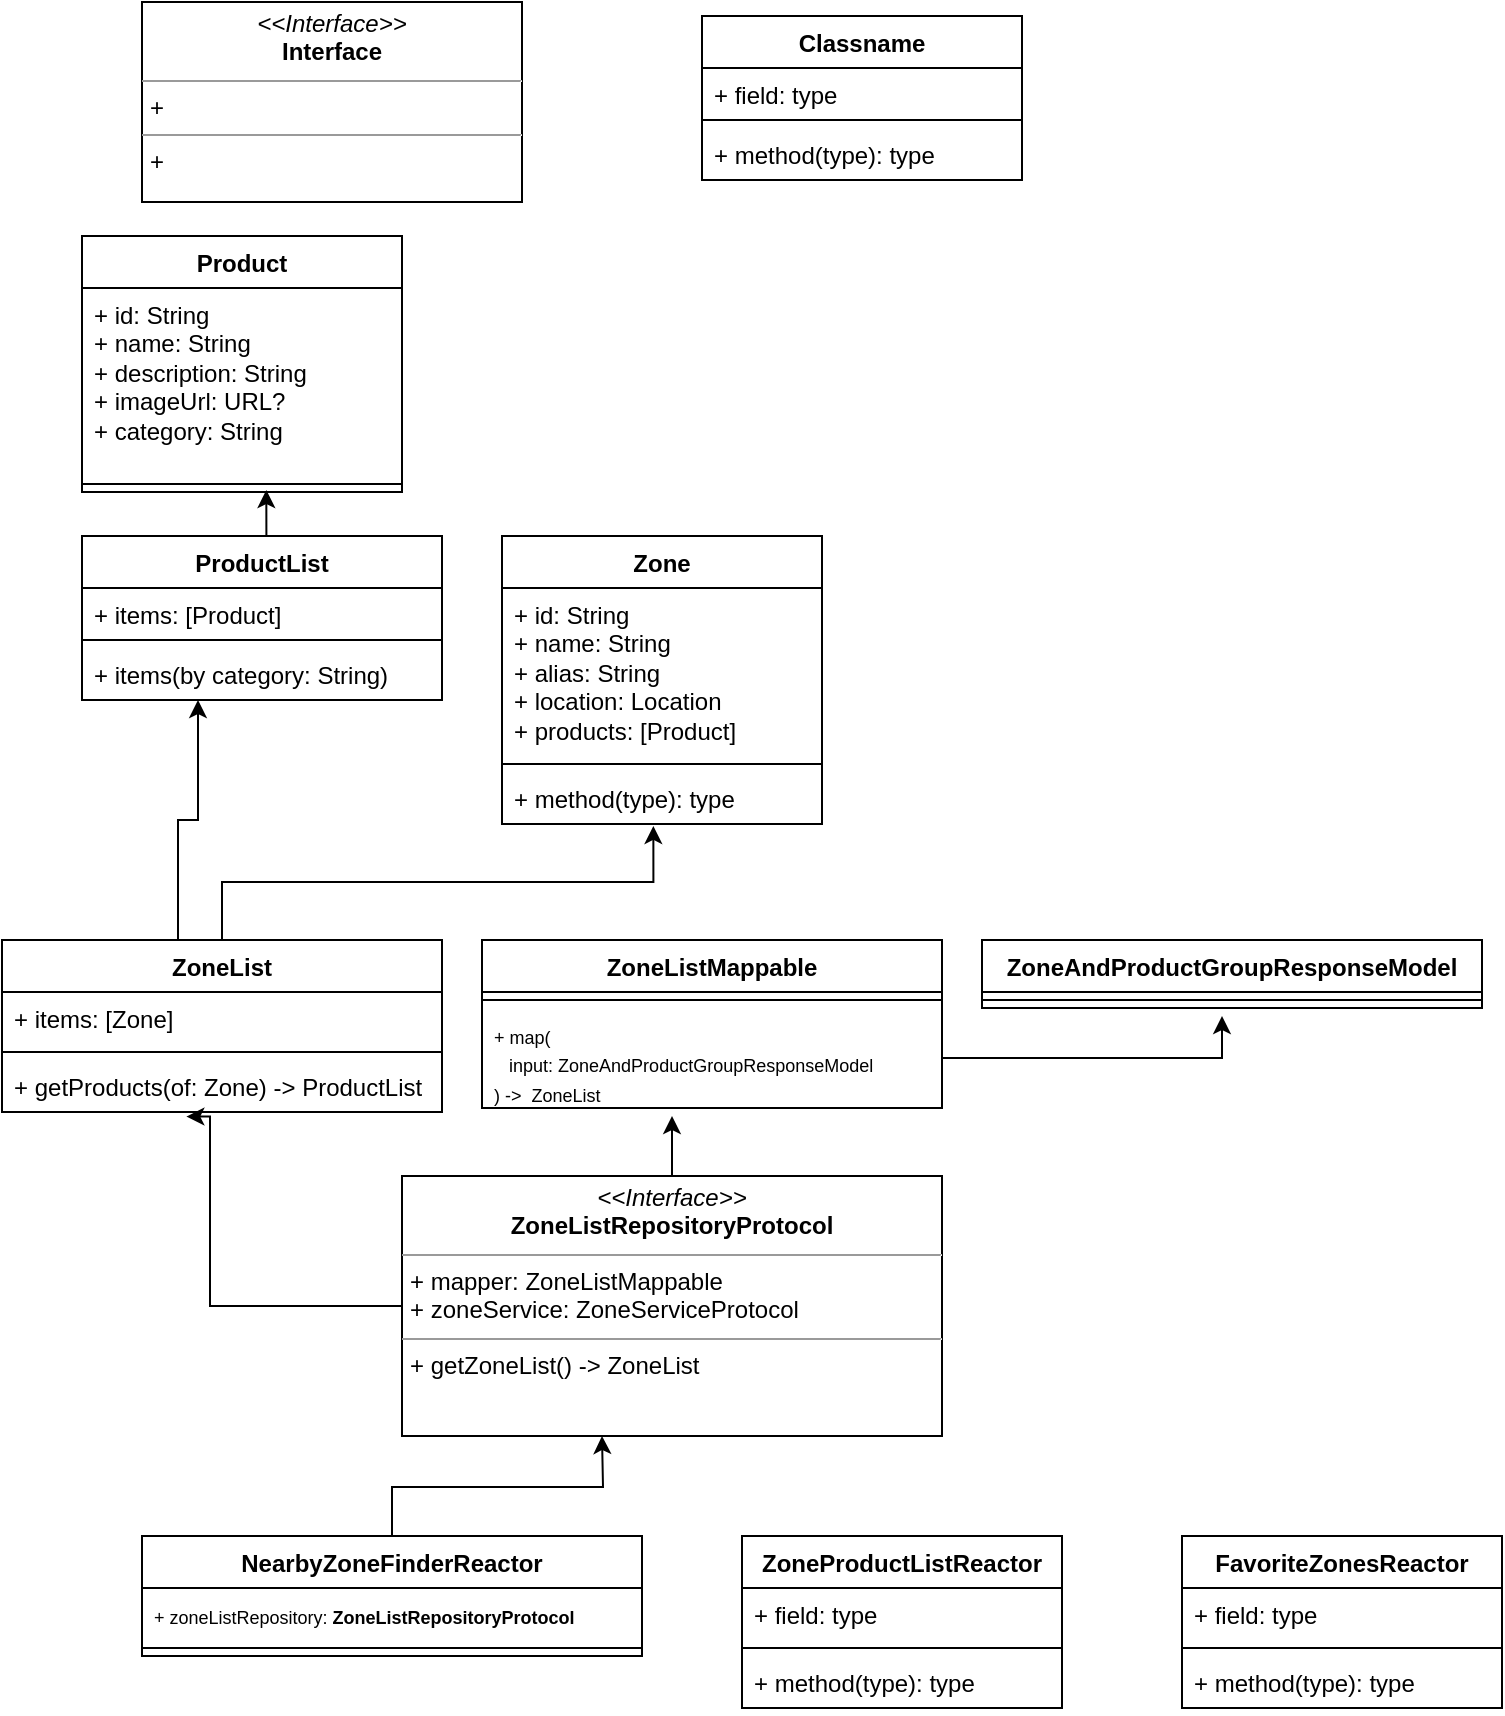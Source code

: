 <mxfile version="22.0.4" type="github">
  <diagram id="C5RBs43oDa-KdzZeNtuy" name="Class">
    <mxGraphModel dx="867" dy="1753" grid="1" gridSize="10" guides="1" tooltips="1" connect="1" arrows="1" fold="1" page="1" pageScale="1" pageWidth="827" pageHeight="1169" math="0" shadow="0">
      <root>
        <mxCell id="WIyWlLk6GJQsqaUBKTNV-0" />
        <mxCell id="WIyWlLk6GJQsqaUBKTNV-1" parent="WIyWlLk6GJQsqaUBKTNV-0" />
        <mxCell id="mL3Gv7UYM2EhH2xch4jW-1" value="&lt;p style=&quot;margin:0px;margin-top:4px;text-align:center;&quot;&gt;&lt;i&gt;&amp;lt;&amp;lt;Interface&amp;gt;&amp;gt;&lt;/i&gt;&lt;br&gt;&lt;b&gt;Interface&lt;/b&gt;&lt;/p&gt;&lt;hr size=&quot;1&quot;&gt;&lt;p style=&quot;margin:0px;margin-left:4px;&quot;&gt;+&amp;nbsp;&lt;br&gt;&lt;/p&gt;&lt;hr size=&quot;1&quot;&gt;&lt;p style=&quot;margin:0px;margin-left:4px;&quot;&gt;+&amp;nbsp;&lt;br&gt;&lt;/p&gt;" style="verticalAlign=top;align=left;overflow=fill;fontSize=12;fontFamily=Helvetica;html=1;whiteSpace=wrap;" vertex="1" parent="WIyWlLk6GJQsqaUBKTNV-1">
          <mxGeometry x="100" y="-307" width="190" height="100" as="geometry" />
        </mxCell>
        <mxCell id="mL3Gv7UYM2EhH2xch4jW-2" value="Classname" style="swimlane;fontStyle=1;align=center;verticalAlign=top;childLayout=stackLayout;horizontal=1;startSize=26;horizontalStack=0;resizeParent=1;resizeParentMax=0;resizeLast=0;collapsible=1;marginBottom=0;whiteSpace=wrap;html=1;" vertex="1" parent="WIyWlLk6GJQsqaUBKTNV-1">
          <mxGeometry x="380" y="-300" width="160" height="82" as="geometry" />
        </mxCell>
        <mxCell id="mL3Gv7UYM2EhH2xch4jW-3" value="+ field: type" style="text;strokeColor=none;fillColor=none;align=left;verticalAlign=top;spacingLeft=4;spacingRight=4;overflow=hidden;rotatable=0;points=[[0,0.5],[1,0.5]];portConstraint=eastwest;whiteSpace=wrap;html=1;" vertex="1" parent="mL3Gv7UYM2EhH2xch4jW-2">
          <mxGeometry y="26" width="160" height="22" as="geometry" />
        </mxCell>
        <mxCell id="mL3Gv7UYM2EhH2xch4jW-4" value="" style="line;strokeWidth=1;fillColor=none;align=left;verticalAlign=middle;spacingTop=-1;spacingLeft=3;spacingRight=3;rotatable=0;labelPosition=right;points=[];portConstraint=eastwest;strokeColor=inherit;" vertex="1" parent="mL3Gv7UYM2EhH2xch4jW-2">
          <mxGeometry y="48" width="160" height="8" as="geometry" />
        </mxCell>
        <mxCell id="mL3Gv7UYM2EhH2xch4jW-5" value="+ method(type): type" style="text;strokeColor=none;fillColor=none;align=left;verticalAlign=top;spacingLeft=4;spacingRight=4;overflow=hidden;rotatable=0;points=[[0,0.5],[1,0.5]];portConstraint=eastwest;whiteSpace=wrap;html=1;" vertex="1" parent="mL3Gv7UYM2EhH2xch4jW-2">
          <mxGeometry y="56" width="160" height="26" as="geometry" />
        </mxCell>
        <mxCell id="mL3Gv7UYM2EhH2xch4jW-40" style="edgeStyle=orthogonalEdgeStyle;rounded=0;orthogonalLoop=1;jettySize=auto;html=1;" edge="1" parent="WIyWlLk6GJQsqaUBKTNV-1" source="mL3Gv7UYM2EhH2xch4jW-6">
          <mxGeometry relative="1" as="geometry">
            <mxPoint x="330" y="410" as="targetPoint" />
          </mxGeometry>
        </mxCell>
        <mxCell id="mL3Gv7UYM2EhH2xch4jW-6" value="NearbyZoneFinderReactor" style="swimlane;fontStyle=1;align=center;verticalAlign=top;childLayout=stackLayout;horizontal=1;startSize=26;horizontalStack=0;resizeParent=1;resizeParentMax=0;resizeLast=0;collapsible=1;marginBottom=0;whiteSpace=wrap;html=1;" vertex="1" parent="WIyWlLk6GJQsqaUBKTNV-1">
          <mxGeometry x="100" y="460" width="250" height="60" as="geometry" />
        </mxCell>
        <mxCell id="mL3Gv7UYM2EhH2xch4jW-7" value="&lt;font style=&quot;font-size: 9px;&quot;&gt;+ zoneListRepository:&amp;nbsp;&lt;b style=&quot;border-color: var(--border-color); text-align: center; font-size: 9px;&quot;&gt;ZoneListRepositoryProtocol&lt;/b&gt;&lt;/font&gt;" style="text;strokeColor=none;fillColor=none;align=left;verticalAlign=top;spacingLeft=4;spacingRight=4;overflow=hidden;rotatable=0;points=[[0,0.5],[1,0.5]];portConstraint=eastwest;whiteSpace=wrap;html=1;" vertex="1" parent="mL3Gv7UYM2EhH2xch4jW-6">
          <mxGeometry y="26" width="250" height="26" as="geometry" />
        </mxCell>
        <mxCell id="mL3Gv7UYM2EhH2xch4jW-8" value="" style="line;strokeWidth=1;fillColor=none;align=left;verticalAlign=middle;spacingTop=-1;spacingLeft=3;spacingRight=3;rotatable=0;labelPosition=right;points=[];portConstraint=eastwest;strokeColor=inherit;" vertex="1" parent="mL3Gv7UYM2EhH2xch4jW-6">
          <mxGeometry y="52" width="250" height="8" as="geometry" />
        </mxCell>
        <mxCell id="mL3Gv7UYM2EhH2xch4jW-10" value="ZoneProductListReactor" style="swimlane;fontStyle=1;align=center;verticalAlign=top;childLayout=stackLayout;horizontal=1;startSize=26;horizontalStack=0;resizeParent=1;resizeParentMax=0;resizeLast=0;collapsible=1;marginBottom=0;whiteSpace=wrap;html=1;" vertex="1" parent="WIyWlLk6GJQsqaUBKTNV-1">
          <mxGeometry x="400" y="460" width="160" height="86" as="geometry" />
        </mxCell>
        <mxCell id="mL3Gv7UYM2EhH2xch4jW-11" value="+ field: type" style="text;strokeColor=none;fillColor=none;align=left;verticalAlign=top;spacingLeft=4;spacingRight=4;overflow=hidden;rotatable=0;points=[[0,0.5],[1,0.5]];portConstraint=eastwest;whiteSpace=wrap;html=1;" vertex="1" parent="mL3Gv7UYM2EhH2xch4jW-10">
          <mxGeometry y="26" width="160" height="26" as="geometry" />
        </mxCell>
        <mxCell id="mL3Gv7UYM2EhH2xch4jW-12" value="" style="line;strokeWidth=1;fillColor=none;align=left;verticalAlign=middle;spacingTop=-1;spacingLeft=3;spacingRight=3;rotatable=0;labelPosition=right;points=[];portConstraint=eastwest;strokeColor=inherit;" vertex="1" parent="mL3Gv7UYM2EhH2xch4jW-10">
          <mxGeometry y="52" width="160" height="8" as="geometry" />
        </mxCell>
        <mxCell id="mL3Gv7UYM2EhH2xch4jW-13" value="+ method(type): type" style="text;strokeColor=none;fillColor=none;align=left;verticalAlign=top;spacingLeft=4;spacingRight=4;overflow=hidden;rotatable=0;points=[[0,0.5],[1,0.5]];portConstraint=eastwest;whiteSpace=wrap;html=1;" vertex="1" parent="mL3Gv7UYM2EhH2xch4jW-10">
          <mxGeometry y="60" width="160" height="26" as="geometry" />
        </mxCell>
        <mxCell id="mL3Gv7UYM2EhH2xch4jW-14" value="FavoriteZonesReactor" style="swimlane;fontStyle=1;align=center;verticalAlign=top;childLayout=stackLayout;horizontal=1;startSize=26;horizontalStack=0;resizeParent=1;resizeParentMax=0;resizeLast=0;collapsible=1;marginBottom=0;whiteSpace=wrap;html=1;" vertex="1" parent="WIyWlLk6GJQsqaUBKTNV-1">
          <mxGeometry x="620" y="460" width="160" height="86" as="geometry" />
        </mxCell>
        <mxCell id="mL3Gv7UYM2EhH2xch4jW-15" value="+ field: type" style="text;strokeColor=none;fillColor=none;align=left;verticalAlign=top;spacingLeft=4;spacingRight=4;overflow=hidden;rotatable=0;points=[[0,0.5],[1,0.5]];portConstraint=eastwest;whiteSpace=wrap;html=1;" vertex="1" parent="mL3Gv7UYM2EhH2xch4jW-14">
          <mxGeometry y="26" width="160" height="26" as="geometry" />
        </mxCell>
        <mxCell id="mL3Gv7UYM2EhH2xch4jW-16" value="" style="line;strokeWidth=1;fillColor=none;align=left;verticalAlign=middle;spacingTop=-1;spacingLeft=3;spacingRight=3;rotatable=0;labelPosition=right;points=[];portConstraint=eastwest;strokeColor=inherit;" vertex="1" parent="mL3Gv7UYM2EhH2xch4jW-14">
          <mxGeometry y="52" width="160" height="8" as="geometry" />
        </mxCell>
        <mxCell id="mL3Gv7UYM2EhH2xch4jW-17" value="+ method(type): type" style="text;strokeColor=none;fillColor=none;align=left;verticalAlign=top;spacingLeft=4;spacingRight=4;overflow=hidden;rotatable=0;points=[[0,0.5],[1,0.5]];portConstraint=eastwest;whiteSpace=wrap;html=1;" vertex="1" parent="mL3Gv7UYM2EhH2xch4jW-14">
          <mxGeometry y="60" width="160" height="26" as="geometry" />
        </mxCell>
        <mxCell id="mL3Gv7UYM2EhH2xch4jW-18" value="ZoneAndProductGroupResponseModel" style="swimlane;fontStyle=1;align=center;verticalAlign=top;childLayout=stackLayout;horizontal=1;startSize=26;horizontalStack=0;resizeParent=1;resizeParentMax=0;resizeLast=0;collapsible=1;marginBottom=0;whiteSpace=wrap;html=1;" vertex="1" parent="WIyWlLk6GJQsqaUBKTNV-1">
          <mxGeometry x="520" y="162" width="250" height="34" as="geometry" />
        </mxCell>
        <mxCell id="mL3Gv7UYM2EhH2xch4jW-20" value="" style="line;strokeWidth=1;fillColor=none;align=left;verticalAlign=middle;spacingTop=-1;spacingLeft=3;spacingRight=3;rotatable=0;labelPosition=right;points=[];portConstraint=eastwest;strokeColor=inherit;" vertex="1" parent="mL3Gv7UYM2EhH2xch4jW-18">
          <mxGeometry y="26" width="250" height="8" as="geometry" />
        </mxCell>
        <mxCell id="mL3Gv7UYM2EhH2xch4jW-37" style="edgeStyle=orthogonalEdgeStyle;rounded=0;orthogonalLoop=1;jettySize=auto;html=1;" edge="1" parent="WIyWlLk6GJQsqaUBKTNV-1" source="mL3Gv7UYM2EhH2xch4jW-26">
          <mxGeometry relative="1" as="geometry">
            <mxPoint x="365" y="250" as="targetPoint" />
          </mxGeometry>
        </mxCell>
        <mxCell id="mL3Gv7UYM2EhH2xch4jW-26" value="&lt;p style=&quot;margin:0px;margin-top:4px;text-align:center;&quot;&gt;&lt;i&gt;&amp;lt;&amp;lt;Interface&amp;gt;&amp;gt;&lt;/i&gt;&lt;br&gt;&lt;b&gt;ZoneListRepositoryProtocol&lt;/b&gt;&lt;/p&gt;&lt;hr size=&quot;1&quot;&gt;&lt;p style=&quot;margin:0px;margin-left:4px;&quot;&gt;+ mapper: ZoneListMappable&lt;/p&gt;&lt;p style=&quot;margin:0px;margin-left:4px;&quot;&gt;+ zoneService: ZoneServiceProtocol&lt;br&gt;&lt;/p&gt;&lt;hr size=&quot;1&quot;&gt;&lt;p style=&quot;margin:0px;margin-left:4px;&quot;&gt;+ getZoneList() -&amp;gt; ZoneList&lt;br&gt;&lt;/p&gt;&lt;p style=&quot;margin:0px;margin-left:4px;&quot;&gt;&lt;br&gt;&lt;/p&gt;" style="verticalAlign=top;align=left;overflow=fill;fontSize=12;fontFamily=Helvetica;html=1;whiteSpace=wrap;" vertex="1" parent="WIyWlLk6GJQsqaUBKTNV-1">
          <mxGeometry x="230" y="280" width="270" height="130" as="geometry" />
        </mxCell>
        <mxCell id="mL3Gv7UYM2EhH2xch4jW-56" style="edgeStyle=orthogonalEdgeStyle;rounded=0;orthogonalLoop=1;jettySize=auto;html=1;" edge="1" parent="WIyWlLk6GJQsqaUBKTNV-1">
          <mxGeometry relative="1" as="geometry">
            <mxPoint x="128" y="42.0" as="targetPoint" />
            <mxPoint x="118" y="162.0" as="sourcePoint" />
            <Array as="points">
              <mxPoint x="118" y="102" />
              <mxPoint x="128" y="102" />
            </Array>
          </mxGeometry>
        </mxCell>
        <mxCell id="mL3Gv7UYM2EhH2xch4jW-27" value="ZoneList" style="swimlane;fontStyle=1;align=center;verticalAlign=top;childLayout=stackLayout;horizontal=1;startSize=26;horizontalStack=0;resizeParent=1;resizeParentMax=0;resizeLast=0;collapsible=1;marginBottom=0;whiteSpace=wrap;html=1;" vertex="1" parent="WIyWlLk6GJQsqaUBKTNV-1">
          <mxGeometry x="30" y="162" width="220" height="86" as="geometry" />
        </mxCell>
        <mxCell id="mL3Gv7UYM2EhH2xch4jW-28" value="+ items: [Zone]" style="text;strokeColor=none;fillColor=none;align=left;verticalAlign=top;spacingLeft=4;spacingRight=4;overflow=hidden;rotatable=0;points=[[0,0.5],[1,0.5]];portConstraint=eastwest;whiteSpace=wrap;html=1;" vertex="1" parent="mL3Gv7UYM2EhH2xch4jW-27">
          <mxGeometry y="26" width="220" height="26" as="geometry" />
        </mxCell>
        <mxCell id="mL3Gv7UYM2EhH2xch4jW-29" value="" style="line;strokeWidth=1;fillColor=none;align=left;verticalAlign=middle;spacingTop=-1;spacingLeft=3;spacingRight=3;rotatable=0;labelPosition=right;points=[];portConstraint=eastwest;strokeColor=inherit;" vertex="1" parent="mL3Gv7UYM2EhH2xch4jW-27">
          <mxGeometry y="52" width="220" height="8" as="geometry" />
        </mxCell>
        <mxCell id="mL3Gv7UYM2EhH2xch4jW-30" value="+ getProducts(of: Zone) -&amp;gt; ProductList" style="text;strokeColor=none;fillColor=none;align=left;verticalAlign=top;spacingLeft=4;spacingRight=4;overflow=hidden;rotatable=0;points=[[0,0.5],[1,0.5]];portConstraint=eastwest;whiteSpace=wrap;html=1;" vertex="1" parent="mL3Gv7UYM2EhH2xch4jW-27">
          <mxGeometry y="60" width="220" height="26" as="geometry" />
        </mxCell>
        <mxCell id="mL3Gv7UYM2EhH2xch4jW-33" value="ZoneListMappable" style="swimlane;fontStyle=1;align=center;verticalAlign=top;childLayout=stackLayout;horizontal=1;startSize=26;horizontalStack=0;resizeParent=1;resizeParentMax=0;resizeLast=0;collapsible=1;marginBottom=0;whiteSpace=wrap;html=1;" vertex="1" parent="WIyWlLk6GJQsqaUBKTNV-1">
          <mxGeometry x="270" y="162" width="230" height="84" as="geometry" />
        </mxCell>
        <mxCell id="mL3Gv7UYM2EhH2xch4jW-35" value="" style="line;strokeWidth=1;fillColor=none;align=left;verticalAlign=middle;spacingTop=-1;spacingLeft=3;spacingRight=3;rotatable=0;labelPosition=right;points=[];portConstraint=eastwest;strokeColor=inherit;" vertex="1" parent="mL3Gv7UYM2EhH2xch4jW-33">
          <mxGeometry y="26" width="230" height="8" as="geometry" />
        </mxCell>
        <mxCell id="mL3Gv7UYM2EhH2xch4jW-39" style="edgeStyle=orthogonalEdgeStyle;rounded=0;orthogonalLoop=1;jettySize=auto;html=1;" edge="1" parent="mL3Gv7UYM2EhH2xch4jW-33" source="mL3Gv7UYM2EhH2xch4jW-36">
          <mxGeometry relative="1" as="geometry">
            <mxPoint x="370" y="38" as="targetPoint" />
            <Array as="points">
              <mxPoint x="370" y="59" />
            </Array>
          </mxGeometry>
        </mxCell>
        <mxCell id="mL3Gv7UYM2EhH2xch4jW-36" value="&lt;font style=&quot;font-size: 9px;&quot;&gt;+ map(&lt;br&gt;&amp;nbsp; &amp;nbsp;input:&amp;nbsp;&lt;font style=&quot;font-size: 9px;&quot;&gt;ZoneAndProductGroupResponseModel&lt;/font&gt;&lt;br style=&quot;font-size: 9px;&quot;&gt;) -&amp;gt;&amp;nbsp; ZoneList&lt;/font&gt;" style="text;strokeColor=none;fillColor=none;align=left;verticalAlign=top;spacingLeft=4;spacingRight=4;overflow=hidden;rotatable=0;points=[[0,0.5],[1,0.5]];portConstraint=eastwest;whiteSpace=wrap;html=1;" vertex="1" parent="mL3Gv7UYM2EhH2xch4jW-33">
          <mxGeometry y="34" width="230" height="50" as="geometry" />
        </mxCell>
        <mxCell id="mL3Gv7UYM2EhH2xch4jW-38" style="edgeStyle=orthogonalEdgeStyle;rounded=0;orthogonalLoop=1;jettySize=auto;html=1;entryX=0.419;entryY=1.088;entryDx=0;entryDy=0;entryPerimeter=0;exitX=0;exitY=0.5;exitDx=0;exitDy=0;" edge="1" parent="WIyWlLk6GJQsqaUBKTNV-1" source="mL3Gv7UYM2EhH2xch4jW-26" target="mL3Gv7UYM2EhH2xch4jW-30">
          <mxGeometry relative="1" as="geometry">
            <Array as="points">
              <mxPoint x="134" y="345" />
            </Array>
          </mxGeometry>
        </mxCell>
        <mxCell id="mL3Gv7UYM2EhH2xch4jW-41" value="Product" style="swimlane;fontStyle=1;align=center;verticalAlign=top;childLayout=stackLayout;horizontal=1;startSize=26;horizontalStack=0;resizeParent=1;resizeParentMax=0;resizeLast=0;collapsible=1;marginBottom=0;whiteSpace=wrap;html=1;" vertex="1" parent="WIyWlLk6GJQsqaUBKTNV-1">
          <mxGeometry x="70" y="-190" width="160" height="128" as="geometry" />
        </mxCell>
        <mxCell id="mL3Gv7UYM2EhH2xch4jW-42" value="+ id: String&lt;br style=&quot;border-color: var(--border-color);&quot;&gt;+ name: String&lt;br&gt;+ description: String&lt;br&gt;+&amp;nbsp;imageUrl: URL?&lt;br&gt;+ category: String" style="text;strokeColor=none;fillColor=none;align=left;verticalAlign=top;spacingLeft=4;spacingRight=4;overflow=hidden;rotatable=0;points=[[0,0.5],[1,0.5]];portConstraint=eastwest;whiteSpace=wrap;html=1;" vertex="1" parent="mL3Gv7UYM2EhH2xch4jW-41">
          <mxGeometry y="26" width="160" height="94" as="geometry" />
        </mxCell>
        <mxCell id="mL3Gv7UYM2EhH2xch4jW-43" value="" style="line;strokeWidth=1;fillColor=none;align=left;verticalAlign=middle;spacingTop=-1;spacingLeft=3;spacingRight=3;rotatable=0;labelPosition=right;points=[];portConstraint=eastwest;strokeColor=inherit;" vertex="1" parent="mL3Gv7UYM2EhH2xch4jW-41">
          <mxGeometry y="120" width="160" height="8" as="geometry" />
        </mxCell>
        <mxCell id="mL3Gv7UYM2EhH2xch4jW-46" value="Zone" style="swimlane;fontStyle=1;align=center;verticalAlign=top;childLayout=stackLayout;horizontal=1;startSize=26;horizontalStack=0;resizeParent=1;resizeParentMax=0;resizeLast=0;collapsible=1;marginBottom=0;whiteSpace=wrap;html=1;" vertex="1" parent="WIyWlLk6GJQsqaUBKTNV-1">
          <mxGeometry x="280" y="-40" width="160" height="144" as="geometry" />
        </mxCell>
        <mxCell id="mL3Gv7UYM2EhH2xch4jW-47" value="+ id: String&lt;br&gt;+ name: String&lt;br&gt;+ alias: String&lt;br&gt;+ location: Location&lt;br&gt;+ products: [Product]" style="text;strokeColor=none;fillColor=none;align=left;verticalAlign=top;spacingLeft=4;spacingRight=4;overflow=hidden;rotatable=0;points=[[0,0.5],[1,0.5]];portConstraint=eastwest;whiteSpace=wrap;html=1;" vertex="1" parent="mL3Gv7UYM2EhH2xch4jW-46">
          <mxGeometry y="26" width="160" height="84" as="geometry" />
        </mxCell>
        <mxCell id="mL3Gv7UYM2EhH2xch4jW-48" value="" style="line;strokeWidth=1;fillColor=none;align=left;verticalAlign=middle;spacingTop=-1;spacingLeft=3;spacingRight=3;rotatable=0;labelPosition=right;points=[];portConstraint=eastwest;strokeColor=inherit;" vertex="1" parent="mL3Gv7UYM2EhH2xch4jW-46">
          <mxGeometry y="110" width="160" height="8" as="geometry" />
        </mxCell>
        <mxCell id="mL3Gv7UYM2EhH2xch4jW-49" value="+ method(type): type" style="text;strokeColor=none;fillColor=none;align=left;verticalAlign=top;spacingLeft=4;spacingRight=4;overflow=hidden;rotatable=0;points=[[0,0.5],[1,0.5]];portConstraint=eastwest;whiteSpace=wrap;html=1;" vertex="1" parent="mL3Gv7UYM2EhH2xch4jW-46">
          <mxGeometry y="118" width="160" height="26" as="geometry" />
        </mxCell>
        <mxCell id="mL3Gv7UYM2EhH2xch4jW-50" style="edgeStyle=orthogonalEdgeStyle;rounded=0;orthogonalLoop=1;jettySize=auto;html=1;entryX=0.473;entryY=1.038;entryDx=0;entryDy=0;entryPerimeter=0;" edge="1" parent="WIyWlLk6GJQsqaUBKTNV-1" source="mL3Gv7UYM2EhH2xch4jW-27" target="mL3Gv7UYM2EhH2xch4jW-49">
          <mxGeometry relative="1" as="geometry" />
        </mxCell>
        <mxCell id="mL3Gv7UYM2EhH2xch4jW-52" value="ProductList" style="swimlane;fontStyle=1;align=center;verticalAlign=top;childLayout=stackLayout;horizontal=1;startSize=26;horizontalStack=0;resizeParent=1;resizeParentMax=0;resizeLast=0;collapsible=1;marginBottom=0;whiteSpace=wrap;html=1;" vertex="1" parent="WIyWlLk6GJQsqaUBKTNV-1">
          <mxGeometry x="70" y="-40" width="180" height="82" as="geometry" />
        </mxCell>
        <mxCell id="mL3Gv7UYM2EhH2xch4jW-53" value="+ items: [Product]" style="text;strokeColor=none;fillColor=none;align=left;verticalAlign=top;spacingLeft=4;spacingRight=4;overflow=hidden;rotatable=0;points=[[0,0.5],[1,0.5]];portConstraint=eastwest;whiteSpace=wrap;html=1;" vertex="1" parent="mL3Gv7UYM2EhH2xch4jW-52">
          <mxGeometry y="26" width="180" height="22" as="geometry" />
        </mxCell>
        <mxCell id="mL3Gv7UYM2EhH2xch4jW-54" value="" style="line;strokeWidth=1;fillColor=none;align=left;verticalAlign=middle;spacingTop=-1;spacingLeft=3;spacingRight=3;rotatable=0;labelPosition=right;points=[];portConstraint=eastwest;strokeColor=inherit;" vertex="1" parent="mL3Gv7UYM2EhH2xch4jW-52">
          <mxGeometry y="48" width="180" height="8" as="geometry" />
        </mxCell>
        <mxCell id="mL3Gv7UYM2EhH2xch4jW-55" value="+ items(by category: String)&amp;nbsp;" style="text;strokeColor=none;fillColor=none;align=left;verticalAlign=top;spacingLeft=4;spacingRight=4;overflow=hidden;rotatable=0;points=[[0,0.5],[1,0.5]];portConstraint=eastwest;whiteSpace=wrap;html=1;" vertex="1" parent="mL3Gv7UYM2EhH2xch4jW-52">
          <mxGeometry y="56" width="180" height="26" as="geometry" />
        </mxCell>
        <mxCell id="mL3Gv7UYM2EhH2xch4jW-57" style="edgeStyle=orthogonalEdgeStyle;rounded=0;orthogonalLoop=1;jettySize=auto;html=1;exitX=0.5;exitY=0;exitDx=0;exitDy=0;entryX=0.576;entryY=0.875;entryDx=0;entryDy=0;entryPerimeter=0;" edge="1" parent="WIyWlLk6GJQsqaUBKTNV-1" source="mL3Gv7UYM2EhH2xch4jW-52" target="mL3Gv7UYM2EhH2xch4jW-43">
          <mxGeometry relative="1" as="geometry" />
        </mxCell>
      </root>
    </mxGraphModel>
  </diagram>
</mxfile>
